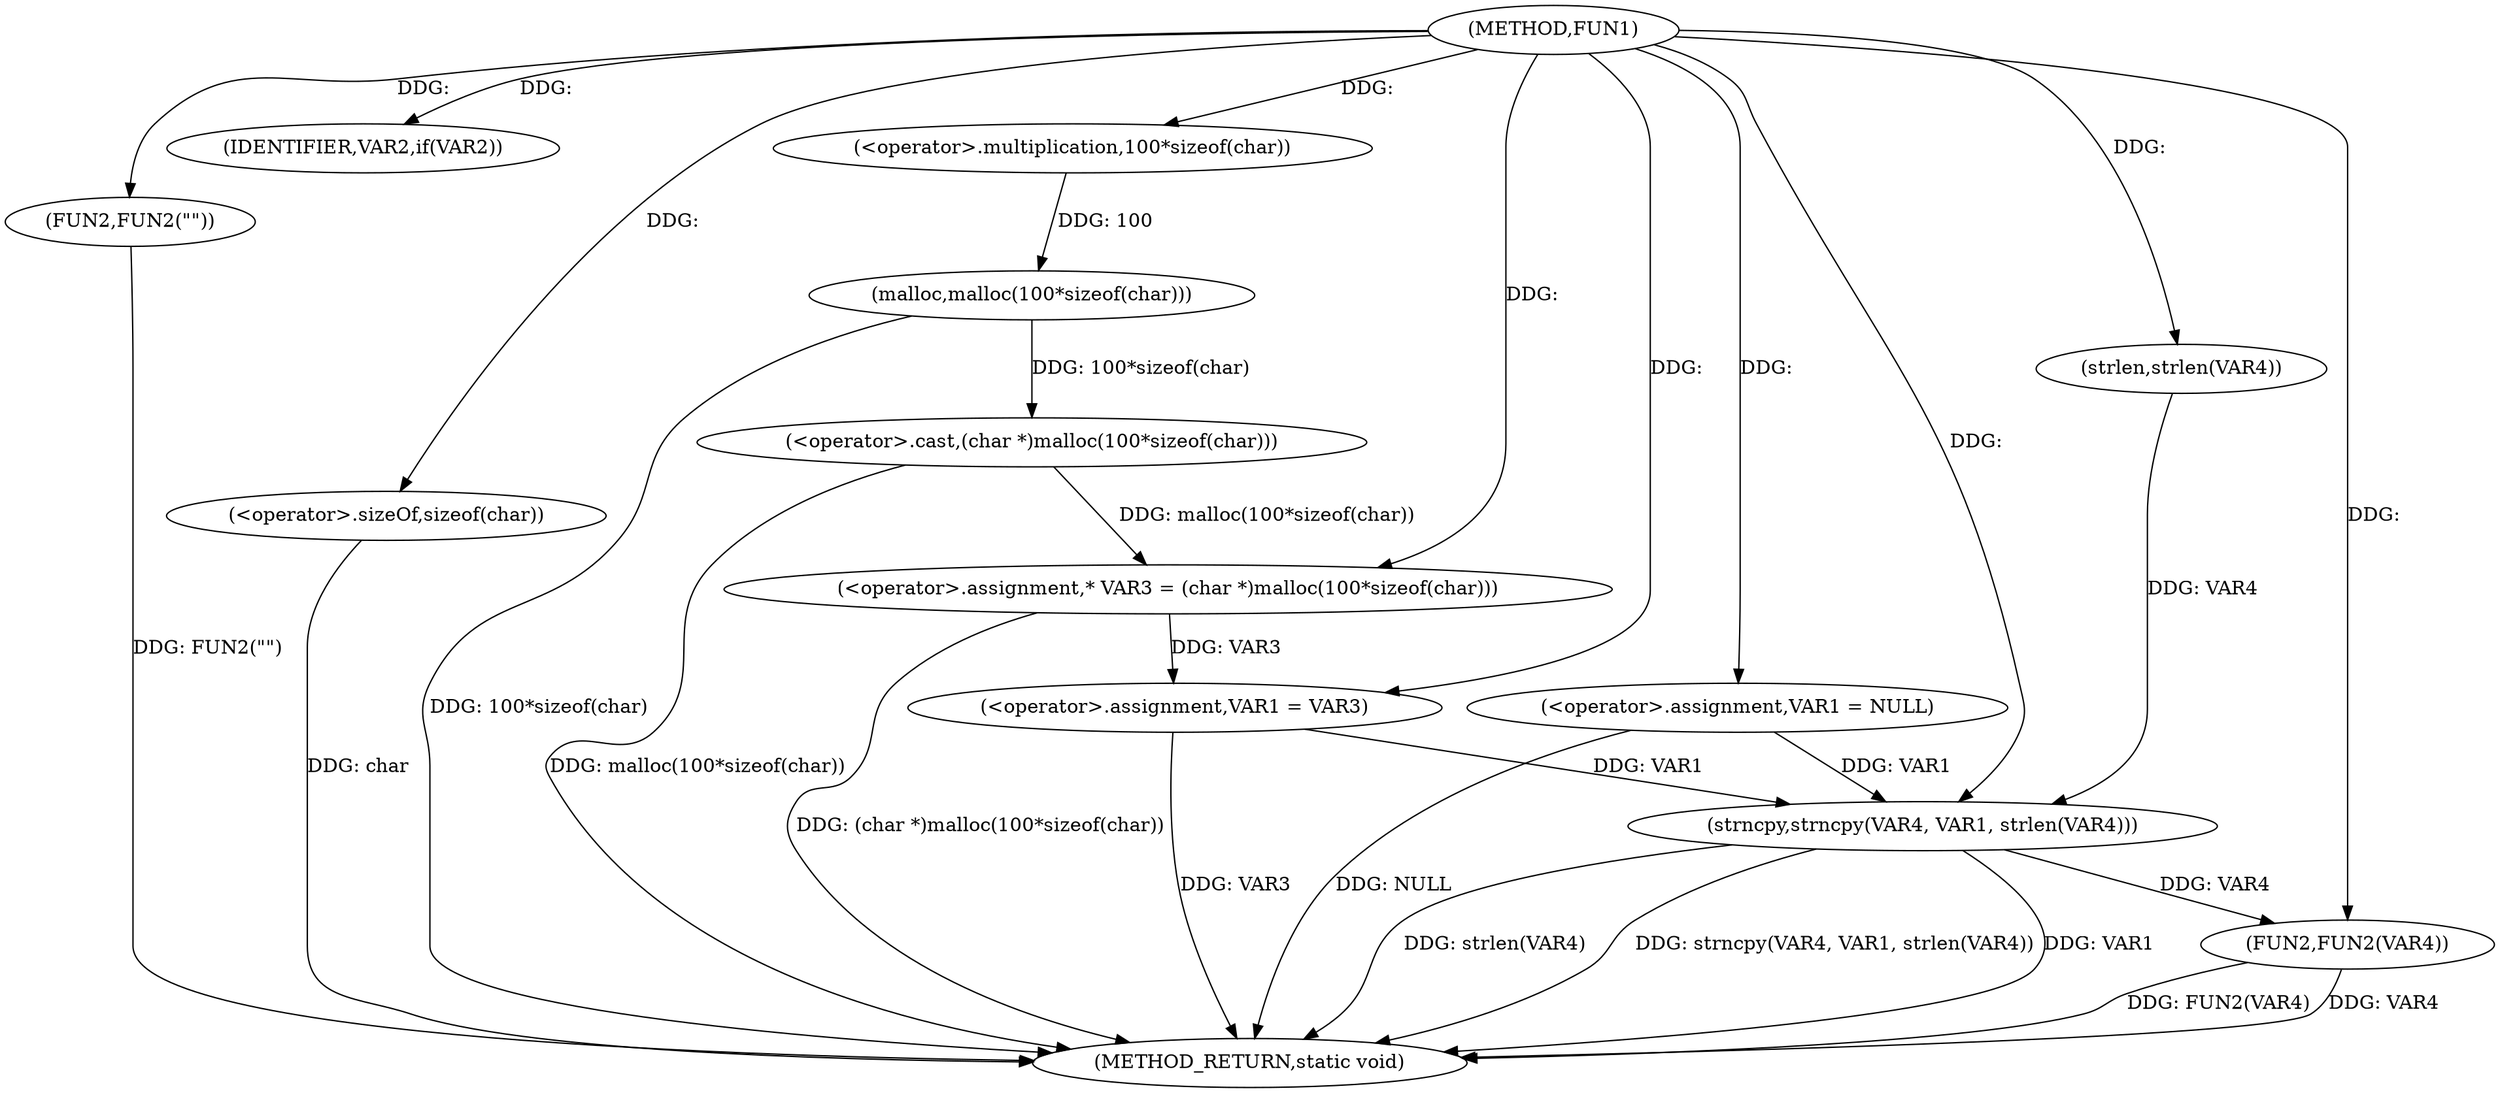 digraph FUN1 {  
"1000100" [label = "(METHOD,FUN1)" ]
"1000136" [label = "(METHOD_RETURN,static void)" ]
"1000103" [label = "(<operator>.assignment,VAR1 = NULL)" ]
"1000107" [label = "(IDENTIFIER,VAR2,if(VAR2))" ]
"1000109" [label = "(FUN2,FUN2(\"\"))" ]
"1000115" [label = "(<operator>.assignment,* VAR3 = (char *)malloc(100*sizeof(char)))" ]
"1000117" [label = "(<operator>.cast,(char *)malloc(100*sizeof(char)))" ]
"1000119" [label = "(malloc,malloc(100*sizeof(char)))" ]
"1000120" [label = "(<operator>.multiplication,100*sizeof(char))" ]
"1000122" [label = "(<operator>.sizeOf,sizeof(char))" ]
"1000124" [label = "(<operator>.assignment,VAR1 = VAR3)" ]
"1000129" [label = "(strncpy,strncpy(VAR4, VAR1, strlen(VAR4)))" ]
"1000132" [label = "(strlen,strlen(VAR4))" ]
"1000134" [label = "(FUN2,FUN2(VAR4))" ]
  "1000115" -> "1000136"  [ label = "DDG: (char *)malloc(100*sizeof(char))"] 
  "1000124" -> "1000136"  [ label = "DDG: VAR3"] 
  "1000103" -> "1000136"  [ label = "DDG: NULL"] 
  "1000117" -> "1000136"  [ label = "DDG: malloc(100*sizeof(char))"] 
  "1000109" -> "1000136"  [ label = "DDG: FUN2(\"\")"] 
  "1000122" -> "1000136"  [ label = "DDG: char"] 
  "1000129" -> "1000136"  [ label = "DDG: strlen(VAR4)"] 
  "1000129" -> "1000136"  [ label = "DDG: strncpy(VAR4, VAR1, strlen(VAR4))"] 
  "1000134" -> "1000136"  [ label = "DDG: FUN2(VAR4)"] 
  "1000134" -> "1000136"  [ label = "DDG: VAR4"] 
  "1000119" -> "1000136"  [ label = "DDG: 100*sizeof(char)"] 
  "1000129" -> "1000136"  [ label = "DDG: VAR1"] 
  "1000100" -> "1000103"  [ label = "DDG: "] 
  "1000100" -> "1000107"  [ label = "DDG: "] 
  "1000100" -> "1000109"  [ label = "DDG: "] 
  "1000117" -> "1000115"  [ label = "DDG: malloc(100*sizeof(char))"] 
  "1000100" -> "1000115"  [ label = "DDG: "] 
  "1000119" -> "1000117"  [ label = "DDG: 100*sizeof(char)"] 
  "1000120" -> "1000119"  [ label = "DDG: 100"] 
  "1000100" -> "1000120"  [ label = "DDG: "] 
  "1000100" -> "1000122"  [ label = "DDG: "] 
  "1000115" -> "1000124"  [ label = "DDG: VAR3"] 
  "1000100" -> "1000124"  [ label = "DDG: "] 
  "1000132" -> "1000129"  [ label = "DDG: VAR4"] 
  "1000100" -> "1000129"  [ label = "DDG: "] 
  "1000124" -> "1000129"  [ label = "DDG: VAR1"] 
  "1000103" -> "1000129"  [ label = "DDG: VAR1"] 
  "1000100" -> "1000132"  [ label = "DDG: "] 
  "1000129" -> "1000134"  [ label = "DDG: VAR4"] 
  "1000100" -> "1000134"  [ label = "DDG: "] 
}
